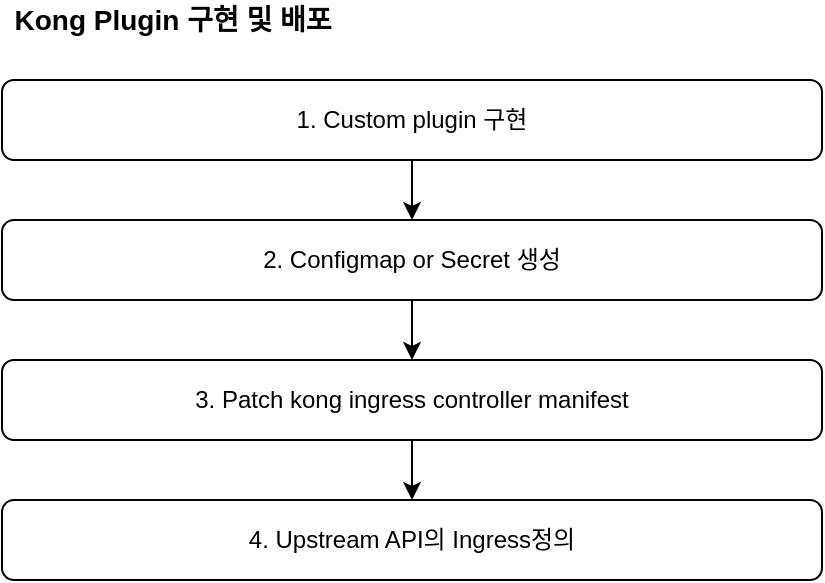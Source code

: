 <mxfile version="14.4.4" type="github">
  <diagram id="C5RBs43oDa-KdzZeNtuy" name="Page-1">
    <mxGraphModel dx="1550" dy="809" grid="1" gridSize="10" guides="1" tooltips="1" connect="1" arrows="1" fold="1" page="1" pageScale="1" pageWidth="827" pageHeight="1169" math="0" shadow="0">
      <root>
        <mxCell id="WIyWlLk6GJQsqaUBKTNV-0" />
        <mxCell id="WIyWlLk6GJQsqaUBKTNV-1" parent="WIyWlLk6GJQsqaUBKTNV-0" />
        <mxCell id="GK28-PWnHh5VWObs_wHh-2" style="edgeStyle=orthogonalEdgeStyle;rounded=0;orthogonalLoop=1;jettySize=auto;html=1;exitX=0.5;exitY=1;exitDx=0;exitDy=0;entryX=0.5;entryY=0;entryDx=0;entryDy=0;" edge="1" parent="WIyWlLk6GJQsqaUBKTNV-1" source="WIyWlLk6GJQsqaUBKTNV-3" target="GK28-PWnHh5VWObs_wHh-0">
          <mxGeometry relative="1" as="geometry" />
        </mxCell>
        <mxCell id="WIyWlLk6GJQsqaUBKTNV-3" value="1. Custom plugin 구현" style="rounded=1;whiteSpace=wrap;html=1;fontSize=12;glass=0;strokeWidth=1;shadow=0;" parent="WIyWlLk6GJQsqaUBKTNV-1" vertex="1">
          <mxGeometry x="160" y="80" width="410" height="40" as="geometry" />
        </mxCell>
        <mxCell id="GK28-PWnHh5VWObs_wHh-3" style="edgeStyle=orthogonalEdgeStyle;rounded=0;orthogonalLoop=1;jettySize=auto;html=1;exitX=0.5;exitY=1;exitDx=0;exitDy=0;entryX=0.5;entryY=0;entryDx=0;entryDy=0;" edge="1" parent="WIyWlLk6GJQsqaUBKTNV-1" source="GK28-PWnHh5VWObs_wHh-0" target="GK28-PWnHh5VWObs_wHh-1">
          <mxGeometry relative="1" as="geometry" />
        </mxCell>
        <mxCell id="GK28-PWnHh5VWObs_wHh-0" value="2. Configmap or Secret 생성" style="rounded=1;whiteSpace=wrap;html=1;fontSize=12;glass=0;strokeWidth=1;shadow=0;" vertex="1" parent="WIyWlLk6GJQsqaUBKTNV-1">
          <mxGeometry x="160" y="150" width="410" height="40" as="geometry" />
        </mxCell>
        <mxCell id="GK28-PWnHh5VWObs_wHh-6" style="edgeStyle=orthogonalEdgeStyle;rounded=0;orthogonalLoop=1;jettySize=auto;html=1;exitX=0.5;exitY=1;exitDx=0;exitDy=0;entryX=0.5;entryY=0;entryDx=0;entryDy=0;" edge="1" parent="WIyWlLk6GJQsqaUBKTNV-1" source="GK28-PWnHh5VWObs_wHh-1" target="GK28-PWnHh5VWObs_wHh-5">
          <mxGeometry relative="1" as="geometry" />
        </mxCell>
        <mxCell id="GK28-PWnHh5VWObs_wHh-1" value="3. Patch kong ingress controller manifest" style="rounded=1;whiteSpace=wrap;html=1;fontSize=12;glass=0;strokeWidth=1;shadow=0;" vertex="1" parent="WIyWlLk6GJQsqaUBKTNV-1">
          <mxGeometry x="160" y="220" width="410" height="40" as="geometry" />
        </mxCell>
        <mxCell id="GK28-PWnHh5VWObs_wHh-4" value="&lt;b&gt;&lt;font style=&quot;font-size: 14px&quot;&gt;Kong Plugin 구현 및 배포&lt;/font&gt;&lt;/b&gt;" style="text;html=1;resizable=0;autosize=1;align=center;verticalAlign=middle;points=[];fillColor=none;strokeColor=none;rounded=0;" vertex="1" parent="WIyWlLk6GJQsqaUBKTNV-1">
          <mxGeometry x="160" y="40" width="170" height="20" as="geometry" />
        </mxCell>
        <mxCell id="GK28-PWnHh5VWObs_wHh-5" value="4. Upstream API의 Ingress정의" style="rounded=1;whiteSpace=wrap;html=1;fontSize=12;glass=0;strokeWidth=1;shadow=0;" vertex="1" parent="WIyWlLk6GJQsqaUBKTNV-1">
          <mxGeometry x="160" y="290" width="410" height="40" as="geometry" />
        </mxCell>
      </root>
    </mxGraphModel>
  </diagram>
</mxfile>
